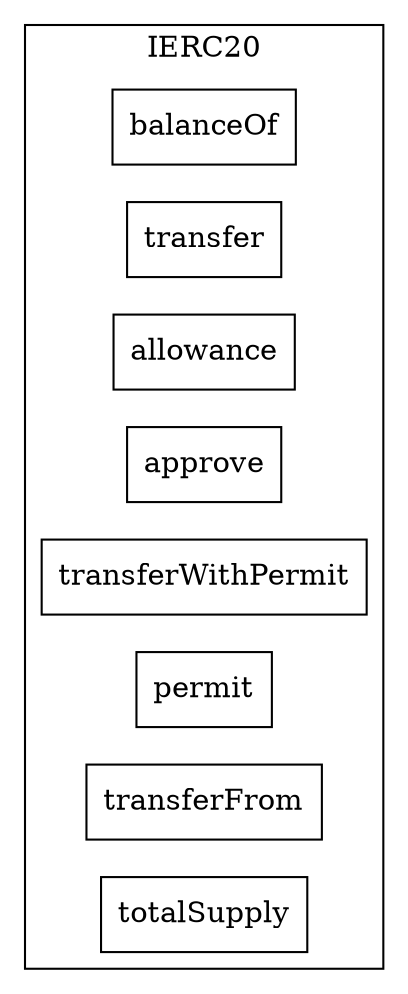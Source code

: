 strict digraph {
rankdir="LR"
node [shape=box]
subgraph cluster_912_IERC20 {
label = "IERC20"
"912_balanceOf" [label="balanceOf"]
"912_transfer" [label="transfer"]
"912_allowance" [label="allowance"]
"912_approve" [label="approve"]
"912_transferWithPermit" [label="transferWithPermit"]
"912_permit" [label="permit"]
"912_transferFrom" [label="transferFrom"]
"912_totalSupply" [label="totalSupply"]
}subgraph cluster_solidity {
label = "[Solidity]"
}
}